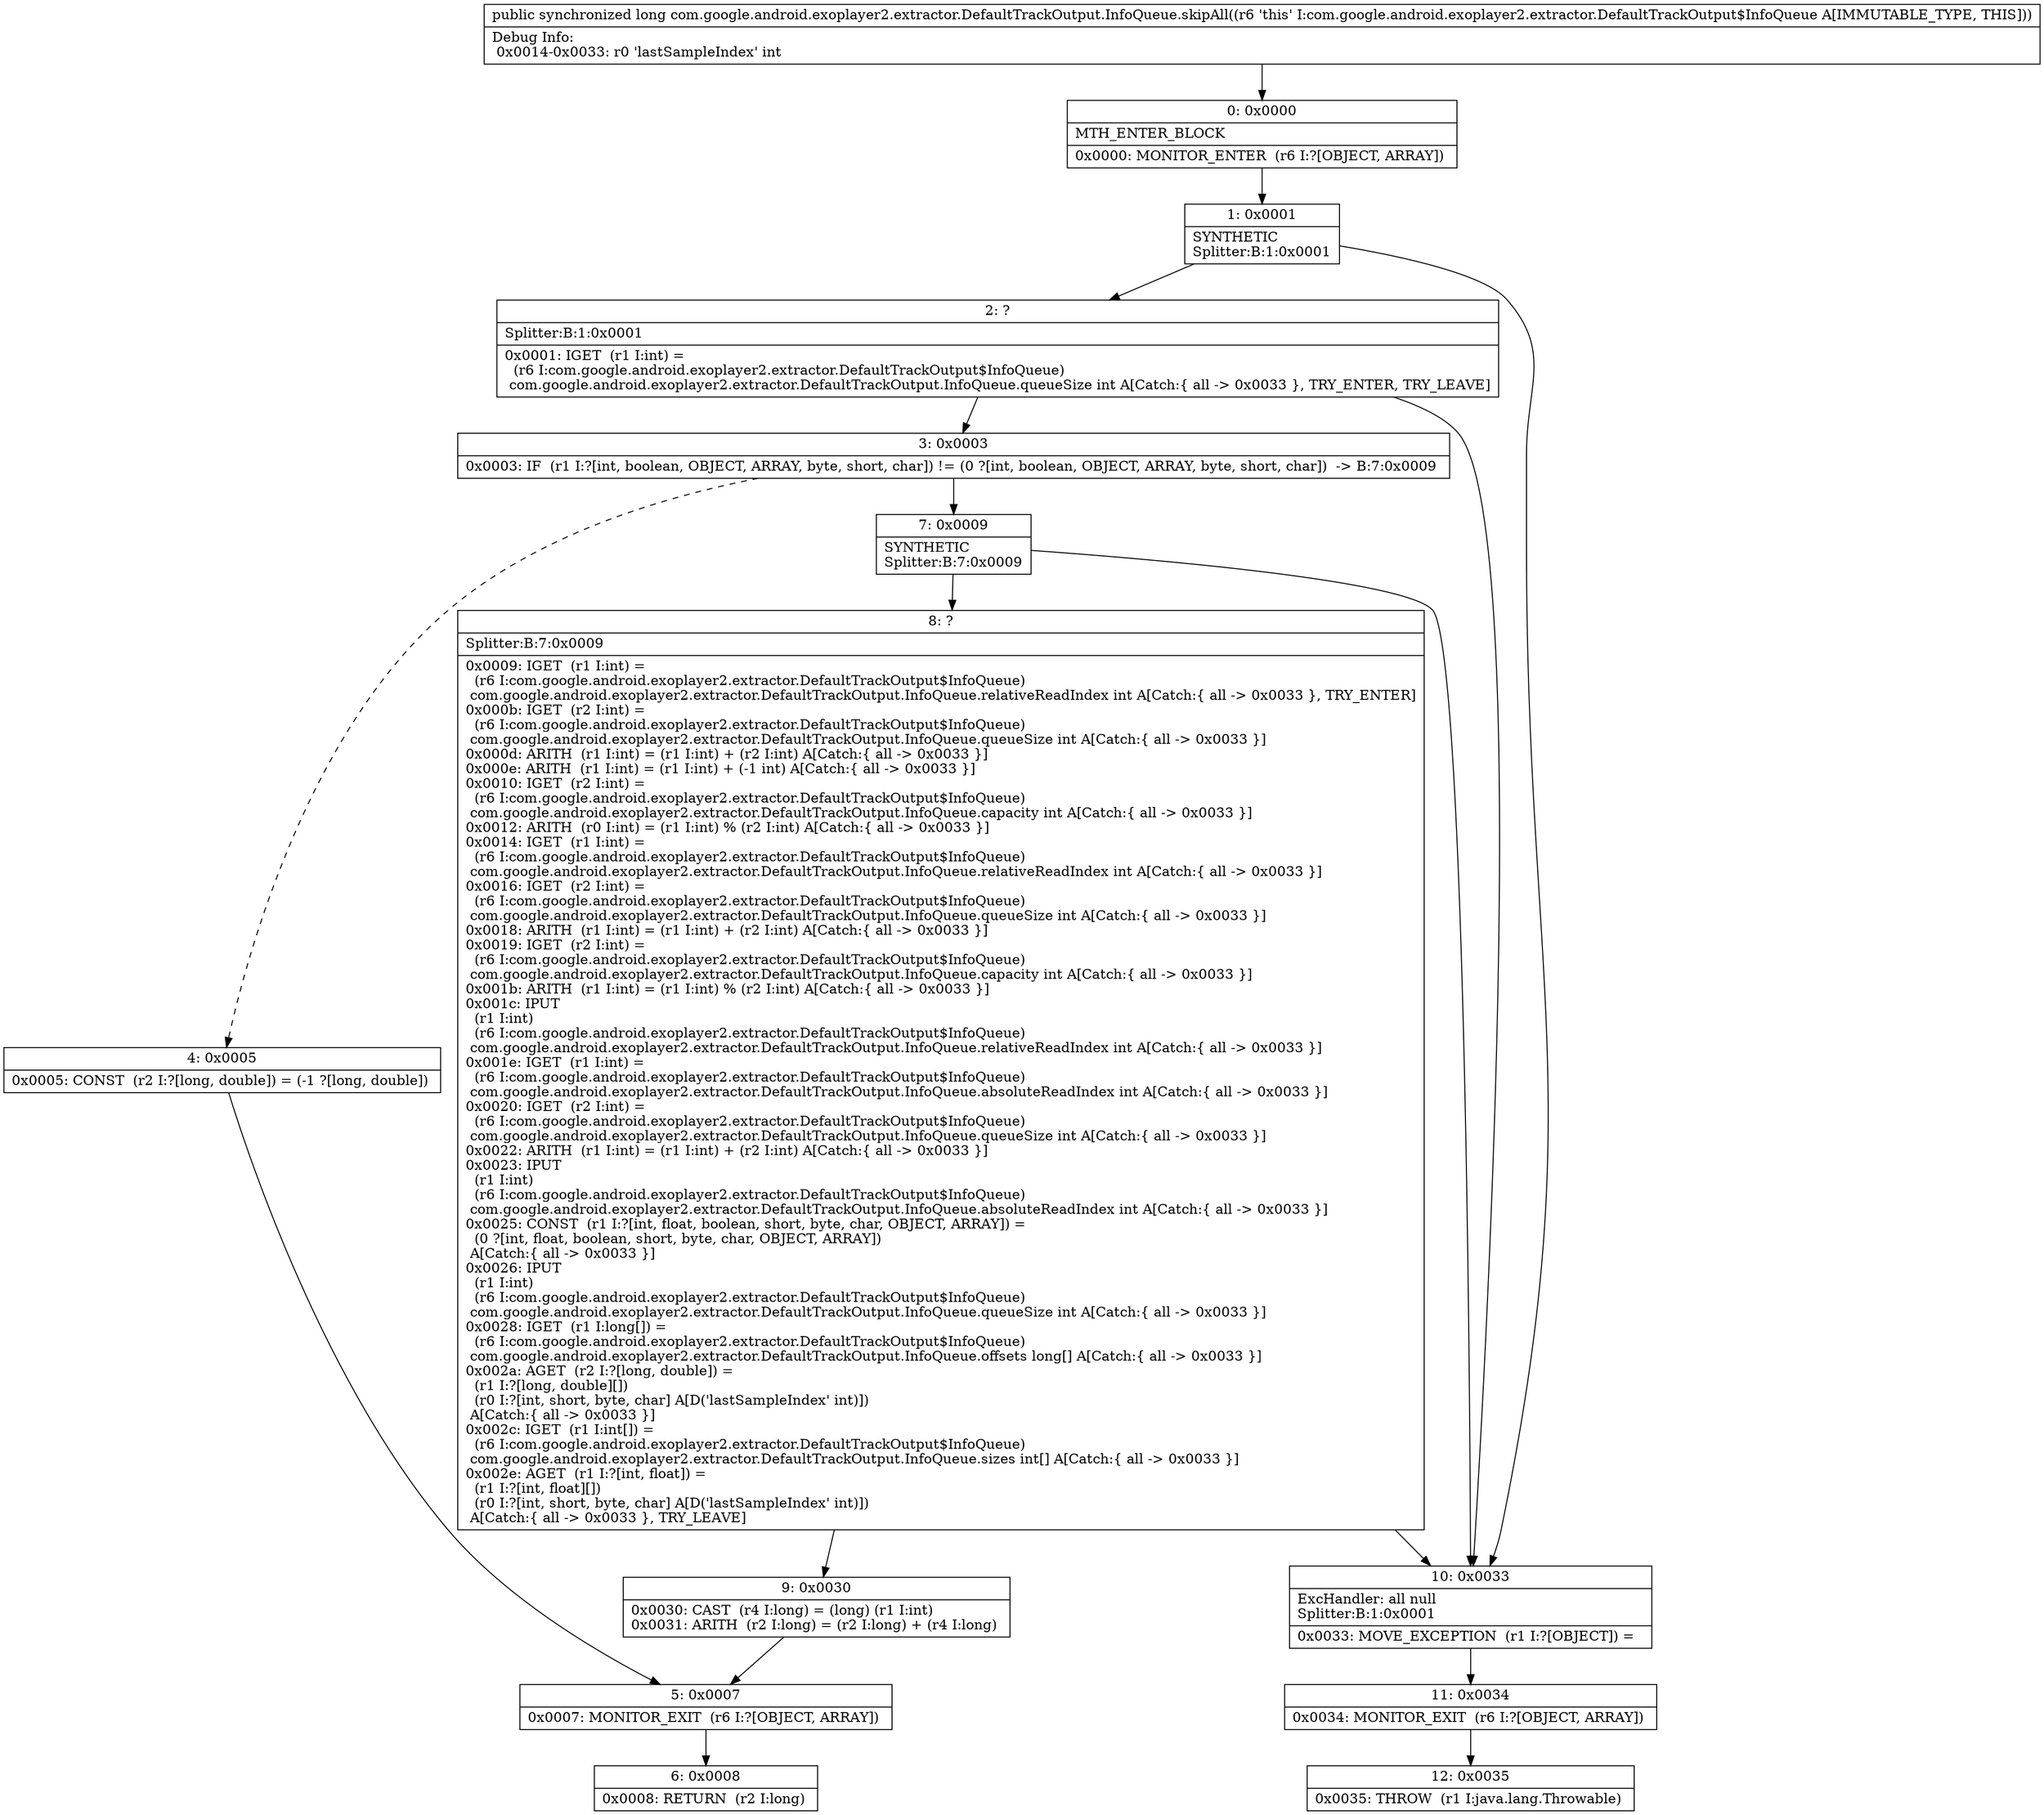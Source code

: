 digraph "CFG forcom.google.android.exoplayer2.extractor.DefaultTrackOutput.InfoQueue.skipAll()J" {
Node_0 [shape=record,label="{0\:\ 0x0000|MTH_ENTER_BLOCK\l|0x0000: MONITOR_ENTER  (r6 I:?[OBJECT, ARRAY]) \l}"];
Node_1 [shape=record,label="{1\:\ 0x0001|SYNTHETIC\lSplitter:B:1:0x0001\l}"];
Node_2 [shape=record,label="{2\:\ ?|Splitter:B:1:0x0001\l|0x0001: IGET  (r1 I:int) = \l  (r6 I:com.google.android.exoplayer2.extractor.DefaultTrackOutput$InfoQueue)\l com.google.android.exoplayer2.extractor.DefaultTrackOutput.InfoQueue.queueSize int A[Catch:\{ all \-\> 0x0033 \}, TRY_ENTER, TRY_LEAVE]\l}"];
Node_3 [shape=record,label="{3\:\ 0x0003|0x0003: IF  (r1 I:?[int, boolean, OBJECT, ARRAY, byte, short, char]) != (0 ?[int, boolean, OBJECT, ARRAY, byte, short, char])  \-\> B:7:0x0009 \l}"];
Node_4 [shape=record,label="{4\:\ 0x0005|0x0005: CONST  (r2 I:?[long, double]) = (\-1 ?[long, double]) \l}"];
Node_5 [shape=record,label="{5\:\ 0x0007|0x0007: MONITOR_EXIT  (r6 I:?[OBJECT, ARRAY]) \l}"];
Node_6 [shape=record,label="{6\:\ 0x0008|0x0008: RETURN  (r2 I:long) \l}"];
Node_7 [shape=record,label="{7\:\ 0x0009|SYNTHETIC\lSplitter:B:7:0x0009\l}"];
Node_8 [shape=record,label="{8\:\ ?|Splitter:B:7:0x0009\l|0x0009: IGET  (r1 I:int) = \l  (r6 I:com.google.android.exoplayer2.extractor.DefaultTrackOutput$InfoQueue)\l com.google.android.exoplayer2.extractor.DefaultTrackOutput.InfoQueue.relativeReadIndex int A[Catch:\{ all \-\> 0x0033 \}, TRY_ENTER]\l0x000b: IGET  (r2 I:int) = \l  (r6 I:com.google.android.exoplayer2.extractor.DefaultTrackOutput$InfoQueue)\l com.google.android.exoplayer2.extractor.DefaultTrackOutput.InfoQueue.queueSize int A[Catch:\{ all \-\> 0x0033 \}]\l0x000d: ARITH  (r1 I:int) = (r1 I:int) + (r2 I:int) A[Catch:\{ all \-\> 0x0033 \}]\l0x000e: ARITH  (r1 I:int) = (r1 I:int) + (\-1 int) A[Catch:\{ all \-\> 0x0033 \}]\l0x0010: IGET  (r2 I:int) = \l  (r6 I:com.google.android.exoplayer2.extractor.DefaultTrackOutput$InfoQueue)\l com.google.android.exoplayer2.extractor.DefaultTrackOutput.InfoQueue.capacity int A[Catch:\{ all \-\> 0x0033 \}]\l0x0012: ARITH  (r0 I:int) = (r1 I:int) % (r2 I:int) A[Catch:\{ all \-\> 0x0033 \}]\l0x0014: IGET  (r1 I:int) = \l  (r6 I:com.google.android.exoplayer2.extractor.DefaultTrackOutput$InfoQueue)\l com.google.android.exoplayer2.extractor.DefaultTrackOutput.InfoQueue.relativeReadIndex int A[Catch:\{ all \-\> 0x0033 \}]\l0x0016: IGET  (r2 I:int) = \l  (r6 I:com.google.android.exoplayer2.extractor.DefaultTrackOutput$InfoQueue)\l com.google.android.exoplayer2.extractor.DefaultTrackOutput.InfoQueue.queueSize int A[Catch:\{ all \-\> 0x0033 \}]\l0x0018: ARITH  (r1 I:int) = (r1 I:int) + (r2 I:int) A[Catch:\{ all \-\> 0x0033 \}]\l0x0019: IGET  (r2 I:int) = \l  (r6 I:com.google.android.exoplayer2.extractor.DefaultTrackOutput$InfoQueue)\l com.google.android.exoplayer2.extractor.DefaultTrackOutput.InfoQueue.capacity int A[Catch:\{ all \-\> 0x0033 \}]\l0x001b: ARITH  (r1 I:int) = (r1 I:int) % (r2 I:int) A[Catch:\{ all \-\> 0x0033 \}]\l0x001c: IPUT  \l  (r1 I:int)\l  (r6 I:com.google.android.exoplayer2.extractor.DefaultTrackOutput$InfoQueue)\l com.google.android.exoplayer2.extractor.DefaultTrackOutput.InfoQueue.relativeReadIndex int A[Catch:\{ all \-\> 0x0033 \}]\l0x001e: IGET  (r1 I:int) = \l  (r6 I:com.google.android.exoplayer2.extractor.DefaultTrackOutput$InfoQueue)\l com.google.android.exoplayer2.extractor.DefaultTrackOutput.InfoQueue.absoluteReadIndex int A[Catch:\{ all \-\> 0x0033 \}]\l0x0020: IGET  (r2 I:int) = \l  (r6 I:com.google.android.exoplayer2.extractor.DefaultTrackOutput$InfoQueue)\l com.google.android.exoplayer2.extractor.DefaultTrackOutput.InfoQueue.queueSize int A[Catch:\{ all \-\> 0x0033 \}]\l0x0022: ARITH  (r1 I:int) = (r1 I:int) + (r2 I:int) A[Catch:\{ all \-\> 0x0033 \}]\l0x0023: IPUT  \l  (r1 I:int)\l  (r6 I:com.google.android.exoplayer2.extractor.DefaultTrackOutput$InfoQueue)\l com.google.android.exoplayer2.extractor.DefaultTrackOutput.InfoQueue.absoluteReadIndex int A[Catch:\{ all \-\> 0x0033 \}]\l0x0025: CONST  (r1 I:?[int, float, boolean, short, byte, char, OBJECT, ARRAY]) = \l  (0 ?[int, float, boolean, short, byte, char, OBJECT, ARRAY])\l A[Catch:\{ all \-\> 0x0033 \}]\l0x0026: IPUT  \l  (r1 I:int)\l  (r6 I:com.google.android.exoplayer2.extractor.DefaultTrackOutput$InfoQueue)\l com.google.android.exoplayer2.extractor.DefaultTrackOutput.InfoQueue.queueSize int A[Catch:\{ all \-\> 0x0033 \}]\l0x0028: IGET  (r1 I:long[]) = \l  (r6 I:com.google.android.exoplayer2.extractor.DefaultTrackOutput$InfoQueue)\l com.google.android.exoplayer2.extractor.DefaultTrackOutput.InfoQueue.offsets long[] A[Catch:\{ all \-\> 0x0033 \}]\l0x002a: AGET  (r2 I:?[long, double]) = \l  (r1 I:?[long, double][])\l  (r0 I:?[int, short, byte, char] A[D('lastSampleIndex' int)])\l A[Catch:\{ all \-\> 0x0033 \}]\l0x002c: IGET  (r1 I:int[]) = \l  (r6 I:com.google.android.exoplayer2.extractor.DefaultTrackOutput$InfoQueue)\l com.google.android.exoplayer2.extractor.DefaultTrackOutput.InfoQueue.sizes int[] A[Catch:\{ all \-\> 0x0033 \}]\l0x002e: AGET  (r1 I:?[int, float]) = \l  (r1 I:?[int, float][])\l  (r0 I:?[int, short, byte, char] A[D('lastSampleIndex' int)])\l A[Catch:\{ all \-\> 0x0033 \}, TRY_LEAVE]\l}"];
Node_9 [shape=record,label="{9\:\ 0x0030|0x0030: CAST  (r4 I:long) = (long) (r1 I:int) \l0x0031: ARITH  (r2 I:long) = (r2 I:long) + (r4 I:long) \l}"];
Node_10 [shape=record,label="{10\:\ 0x0033|ExcHandler: all null\lSplitter:B:1:0x0001\l|0x0033: MOVE_EXCEPTION  (r1 I:?[OBJECT]) =  \l}"];
Node_11 [shape=record,label="{11\:\ 0x0034|0x0034: MONITOR_EXIT  (r6 I:?[OBJECT, ARRAY]) \l}"];
Node_12 [shape=record,label="{12\:\ 0x0035|0x0035: THROW  (r1 I:java.lang.Throwable) \l}"];
MethodNode[shape=record,label="{public synchronized long com.google.android.exoplayer2.extractor.DefaultTrackOutput.InfoQueue.skipAll((r6 'this' I:com.google.android.exoplayer2.extractor.DefaultTrackOutput$InfoQueue A[IMMUTABLE_TYPE, THIS]))  | Debug Info:\l  0x0014\-0x0033: r0 'lastSampleIndex' int\l}"];
MethodNode -> Node_0;
Node_0 -> Node_1;
Node_1 -> Node_2;
Node_1 -> Node_10;
Node_2 -> Node_3;
Node_2 -> Node_10;
Node_3 -> Node_4[style=dashed];
Node_3 -> Node_7;
Node_4 -> Node_5;
Node_5 -> Node_6;
Node_7 -> Node_8;
Node_7 -> Node_10;
Node_8 -> Node_9;
Node_8 -> Node_10;
Node_9 -> Node_5;
Node_10 -> Node_11;
Node_11 -> Node_12;
}

